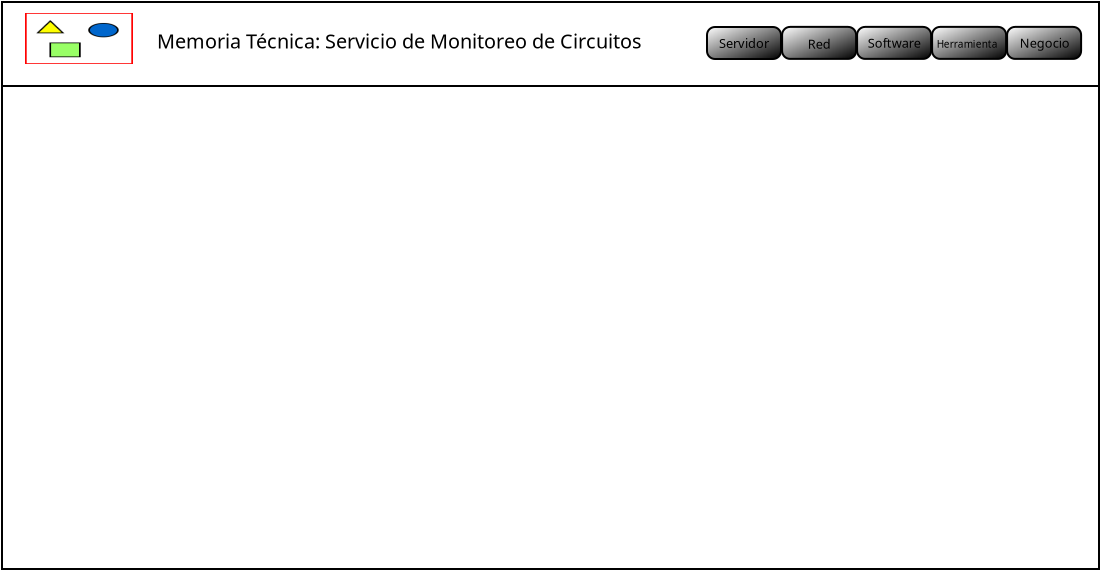<?xml version="1.0" encoding="UTF-8"?>
<dia:diagram xmlns:dia="http://www.lysator.liu.se/~alla/dia/">
  <dia:layer name="Fondo" visible="true" connectable="true">
    <dia:object type="Standard - Box" version="0" id="O0">
      <dia:attribute name="obj_pos">
        <dia:point val="16.7,7"/>
      </dia:attribute>
      <dia:attribute name="obj_bb">
        <dia:rectangle val="16.65,6.95;71.6,35.4"/>
      </dia:attribute>
      <dia:attribute name="elem_corner">
        <dia:point val="16.7,7"/>
      </dia:attribute>
      <dia:attribute name="elem_width">
        <dia:real val="54.85"/>
      </dia:attribute>
      <dia:attribute name="elem_height">
        <dia:real val="28.35"/>
      </dia:attribute>
      <dia:attribute name="show_background">
        <dia:boolean val="true"/>
      </dia:attribute>
    </dia:object>
  </dia:layer>
  <dia:layer name="Encabezado" visible="true" connectable="true" active="true">
    <dia:object type="Standard - Image" version="0" id="O1">
      <dia:attribute name="obj_pos">
        <dia:point val="17.85,7.55"/>
      </dia:attribute>
      <dia:attribute name="obj_bb">
        <dia:rectangle val="17.85,7.55;23.25,10.1"/>
      </dia:attribute>
      <dia:attribute name="elem_corner">
        <dia:point val="17.85,7.55"/>
      </dia:attribute>
      <dia:attribute name="elem_width">
        <dia:real val="5.4"/>
      </dia:attribute>
      <dia:attribute name="elem_height">
        <dia:real val="2.55"/>
      </dia:attribute>
      <dia:attribute name="draw_border">
        <dia:boolean val="false"/>
      </dia:attribute>
      <dia:attribute name="keep_aspect">
        <dia:boolean val="false"/>
      </dia:attribute>
      <dia:attribute name="file">
        <dia:string>#/home/jesusfuentesgalindo/Documentos/CACTI/Memoria Tecnica CACTI/WebContent/img/logoBestel.png#</dia:string>
      </dia:attribute>
    </dia:object>
    <dia:object type="Standard - Text" version="1" id="O2">
      <dia:attribute name="obj_pos">
        <dia:point val="24.45,9.325"/>
      </dia:attribute>
      <dia:attribute name="obj_bb">
        <dia:rectangle val="24.45,8.405;50.312,9.557"/>
      </dia:attribute>
      <dia:attribute name="text">
        <dia:composite type="text">
          <dia:attribute name="string">
            <dia:string>#Memoria Técnica: Servicio de Monitoreo de Circuitos#</dia:string>
          </dia:attribute>
          <dia:attribute name="font">
            <dia:font family="sans" style="0" name="Helvetica"/>
          </dia:attribute>
          <dia:attribute name="height">
            <dia:real val="1.238"/>
          </dia:attribute>
          <dia:attribute name="pos">
            <dia:point val="24.45,9.325"/>
          </dia:attribute>
          <dia:attribute name="color">
            <dia:color val="#000000ff"/>
          </dia:attribute>
          <dia:attribute name="alignment">
            <dia:enum val="0"/>
          </dia:attribute>
        </dia:composite>
      </dia:attribute>
      <dia:attribute name="valign">
        <dia:enum val="3"/>
      </dia:attribute>
    </dia:object>
    <dia:object type="Standard - Line" version="0" id="O3">
      <dia:attribute name="obj_pos">
        <dia:point val="71.5,11.2"/>
      </dia:attribute>
      <dia:attribute name="obj_bb">
        <dia:rectangle val="16.65,11.15;71.55,11.25"/>
      </dia:attribute>
      <dia:attribute name="conn_endpoints">
        <dia:point val="71.5,11.2"/>
        <dia:point val="16.7,11.2"/>
      </dia:attribute>
      <dia:attribute name="numcp">
        <dia:int val="1"/>
      </dia:attribute>
    </dia:object>
    <dia:group>
      <dia:attribute name="meta">
        <dia:composite type="dict"/>
      </dia:attribute>
      <dia:attribute name="matrix"/>
      <dia:object type="Standard - Box" version="0" id="O4">
        <dia:attribute name="obj_pos">
          <dia:point val="51.95,8.25"/>
        </dia:attribute>
        <dia:attribute name="obj_bb">
          <dia:rectangle val="51.9,8.2;55.7,9.9"/>
        </dia:attribute>
        <dia:attribute name="elem_corner">
          <dia:point val="51.95,8.25"/>
        </dia:attribute>
        <dia:attribute name="elem_width">
          <dia:real val="3.7"/>
        </dia:attribute>
        <dia:attribute name="elem_height">
          <dia:real val="1.6"/>
        </dia:attribute>
        <dia:attribute name="show_background">
          <dia:boolean val="true"/>
        </dia:attribute>
        <dia:attribute name="corner_radius">
          <dia:real val="0.4"/>
        </dia:attribute>
        <dia:attribute name="pattern">
          <dia:composite type="pattern">
            <dia:attribute name="data">
              <dia:composite type="color-stop">
                <dia:attribute name="offset">
                  <dia:real val="0"/>
                </dia:attribute>
                <dia:attribute name="color">
                  <dia:color val="#ffffffff"/>
                </dia:attribute>
              </dia:composite>
              <dia:composite type="color-stop">
                <dia:attribute name="offset">
                  <dia:real val="1"/>
                </dia:attribute>
                <dia:attribute name="color">
                  <dia:color val="#000000ff"/>
                </dia:attribute>
              </dia:composite>
            </dia:attribute>
            <dia:attribute name="gradient">
              <dia:int val="1"/>
            </dia:attribute>
            <dia:attribute name="flags">
              <dia:int val="0"/>
            </dia:attribute>
            <dia:attribute name="p1">
              <dia:point val="0,0"/>
            </dia:attribute>
            <dia:attribute name="p2">
              <dia:point val="1,1"/>
            </dia:attribute>
          </dia:composite>
        </dia:attribute>
      </dia:object>
      <dia:object type="Standard - Box" version="0" id="O5">
        <dia:attribute name="obj_pos">
          <dia:point val="55.705,8.245"/>
        </dia:attribute>
        <dia:attribute name="obj_bb">
          <dia:rectangle val="55.655,8.195;59.455,9.895"/>
        </dia:attribute>
        <dia:attribute name="elem_corner">
          <dia:point val="55.705,8.245"/>
        </dia:attribute>
        <dia:attribute name="elem_width">
          <dia:real val="3.7"/>
        </dia:attribute>
        <dia:attribute name="elem_height">
          <dia:real val="1.6"/>
        </dia:attribute>
        <dia:attribute name="show_background">
          <dia:boolean val="true"/>
        </dia:attribute>
        <dia:attribute name="corner_radius">
          <dia:real val="0.4"/>
        </dia:attribute>
        <dia:attribute name="pattern">
          <dia:composite type="pattern">
            <dia:attribute name="data">
              <dia:composite type="color-stop">
                <dia:attribute name="offset">
                  <dia:real val="0"/>
                </dia:attribute>
                <dia:attribute name="color">
                  <dia:color val="#ffffffff"/>
                </dia:attribute>
              </dia:composite>
              <dia:composite type="color-stop">
                <dia:attribute name="offset">
                  <dia:real val="1"/>
                </dia:attribute>
                <dia:attribute name="color">
                  <dia:color val="#000000ff"/>
                </dia:attribute>
              </dia:composite>
            </dia:attribute>
            <dia:attribute name="gradient">
              <dia:int val="1"/>
            </dia:attribute>
            <dia:attribute name="flags">
              <dia:int val="0"/>
            </dia:attribute>
            <dia:attribute name="p1">
              <dia:point val="0,0"/>
            </dia:attribute>
            <dia:attribute name="p2">
              <dia:point val="1,1"/>
            </dia:attribute>
          </dia:composite>
        </dia:attribute>
      </dia:object>
      <dia:object type="Standard - Box" version="0" id="O6">
        <dia:attribute name="obj_pos">
          <dia:point val="59.455,8.245"/>
        </dia:attribute>
        <dia:attribute name="obj_bb">
          <dia:rectangle val="59.405,8.195;63.205,9.895"/>
        </dia:attribute>
        <dia:attribute name="elem_corner">
          <dia:point val="59.455,8.245"/>
        </dia:attribute>
        <dia:attribute name="elem_width">
          <dia:real val="3.7"/>
        </dia:attribute>
        <dia:attribute name="elem_height">
          <dia:real val="1.6"/>
        </dia:attribute>
        <dia:attribute name="show_background">
          <dia:boolean val="true"/>
        </dia:attribute>
        <dia:attribute name="corner_radius">
          <dia:real val="0.4"/>
        </dia:attribute>
        <dia:attribute name="pattern">
          <dia:composite type="pattern">
            <dia:attribute name="data">
              <dia:composite type="color-stop">
                <dia:attribute name="offset">
                  <dia:real val="0"/>
                </dia:attribute>
                <dia:attribute name="color">
                  <dia:color val="#ffffffff"/>
                </dia:attribute>
              </dia:composite>
              <dia:composite type="color-stop">
                <dia:attribute name="offset">
                  <dia:real val="1"/>
                </dia:attribute>
                <dia:attribute name="color">
                  <dia:color val="#000000ff"/>
                </dia:attribute>
              </dia:composite>
            </dia:attribute>
            <dia:attribute name="gradient">
              <dia:int val="1"/>
            </dia:attribute>
            <dia:attribute name="flags">
              <dia:int val="0"/>
            </dia:attribute>
            <dia:attribute name="p1">
              <dia:point val="0,0"/>
            </dia:attribute>
            <dia:attribute name="p2">
              <dia:point val="1,1"/>
            </dia:attribute>
          </dia:composite>
        </dia:attribute>
      </dia:object>
      <dia:object type="Standard - Box" version="0" id="O7">
        <dia:attribute name="obj_pos">
          <dia:point val="63.205,8.245"/>
        </dia:attribute>
        <dia:attribute name="obj_bb">
          <dia:rectangle val="63.155,8.195;66.955,9.895"/>
        </dia:attribute>
        <dia:attribute name="elem_corner">
          <dia:point val="63.205,8.245"/>
        </dia:attribute>
        <dia:attribute name="elem_width">
          <dia:real val="3.7"/>
        </dia:attribute>
        <dia:attribute name="elem_height">
          <dia:real val="1.6"/>
        </dia:attribute>
        <dia:attribute name="show_background">
          <dia:boolean val="true"/>
        </dia:attribute>
        <dia:attribute name="corner_radius">
          <dia:real val="0.4"/>
        </dia:attribute>
        <dia:attribute name="pattern">
          <dia:composite type="pattern">
            <dia:attribute name="data">
              <dia:composite type="color-stop">
                <dia:attribute name="offset">
                  <dia:real val="0"/>
                </dia:attribute>
                <dia:attribute name="color">
                  <dia:color val="#ffffffff"/>
                </dia:attribute>
              </dia:composite>
              <dia:composite type="color-stop">
                <dia:attribute name="offset">
                  <dia:real val="1"/>
                </dia:attribute>
                <dia:attribute name="color">
                  <dia:color val="#000000ff"/>
                </dia:attribute>
              </dia:composite>
            </dia:attribute>
            <dia:attribute name="gradient">
              <dia:int val="1"/>
            </dia:attribute>
            <dia:attribute name="flags">
              <dia:int val="0"/>
            </dia:attribute>
            <dia:attribute name="p1">
              <dia:point val="0,0"/>
            </dia:attribute>
            <dia:attribute name="p2">
              <dia:point val="1,1"/>
            </dia:attribute>
          </dia:composite>
        </dia:attribute>
      </dia:object>
      <dia:object type="Standard - Box" version="0" id="O8">
        <dia:attribute name="obj_pos">
          <dia:point val="66.955,8.245"/>
        </dia:attribute>
        <dia:attribute name="obj_bb">
          <dia:rectangle val="66.905,8.195;70.705,9.895"/>
        </dia:attribute>
        <dia:attribute name="elem_corner">
          <dia:point val="66.955,8.245"/>
        </dia:attribute>
        <dia:attribute name="elem_width">
          <dia:real val="3.7"/>
        </dia:attribute>
        <dia:attribute name="elem_height">
          <dia:real val="1.6"/>
        </dia:attribute>
        <dia:attribute name="show_background">
          <dia:boolean val="true"/>
        </dia:attribute>
        <dia:attribute name="corner_radius">
          <dia:real val="0.4"/>
        </dia:attribute>
        <dia:attribute name="pattern">
          <dia:composite type="pattern">
            <dia:attribute name="data">
              <dia:composite type="color-stop">
                <dia:attribute name="offset">
                  <dia:real val="0"/>
                </dia:attribute>
                <dia:attribute name="color">
                  <dia:color val="#ffffffff"/>
                </dia:attribute>
              </dia:composite>
              <dia:composite type="color-stop">
                <dia:attribute name="offset">
                  <dia:real val="1"/>
                </dia:attribute>
                <dia:attribute name="color">
                  <dia:color val="#000000ff"/>
                </dia:attribute>
              </dia:composite>
            </dia:attribute>
            <dia:attribute name="gradient">
              <dia:int val="1"/>
            </dia:attribute>
            <dia:attribute name="flags">
              <dia:int val="0"/>
            </dia:attribute>
            <dia:attribute name="p1">
              <dia:point val="0,0"/>
            </dia:attribute>
            <dia:attribute name="p2">
              <dia:point val="1,1"/>
            </dia:attribute>
          </dia:composite>
        </dia:attribute>
      </dia:object>
      <dia:object type="Standard - Text" version="1" id="O9">
        <dia:attribute name="obj_pos">
          <dia:point val="52.55,9.3"/>
        </dia:attribute>
        <dia:attribute name="obj_bb">
          <dia:rectangle val="52.55,8.705;55.235,9.45"/>
        </dia:attribute>
        <dia:attribute name="text">
          <dia:composite type="text">
            <dia:attribute name="string">
              <dia:string>#Servidor#</dia:string>
            </dia:attribute>
            <dia:attribute name="font">
              <dia:font family="sans" style="0" name="Helvetica"/>
            </dia:attribute>
            <dia:attribute name="height">
              <dia:real val="0.8"/>
            </dia:attribute>
            <dia:attribute name="pos">
              <dia:point val="52.55,9.3"/>
            </dia:attribute>
            <dia:attribute name="color">
              <dia:color val="#000000ff"/>
            </dia:attribute>
            <dia:attribute name="alignment">
              <dia:enum val="0"/>
            </dia:attribute>
          </dia:composite>
        </dia:attribute>
        <dia:attribute name="valign">
          <dia:enum val="3"/>
        </dia:attribute>
      </dia:object>
      <dia:object type="Standard - Text" version="1" id="O10">
        <dia:attribute name="obj_pos">
          <dia:point val="56.985,9.34"/>
        </dia:attribute>
        <dia:attribute name="obj_bb">
          <dia:rectangle val="56.985,8.745;58.205,9.49"/>
        </dia:attribute>
        <dia:attribute name="text">
          <dia:composite type="text">
            <dia:attribute name="string">
              <dia:string>#Red#</dia:string>
            </dia:attribute>
            <dia:attribute name="font">
              <dia:font family="sans" style="0" name="Helvetica"/>
            </dia:attribute>
            <dia:attribute name="height">
              <dia:real val="0.8"/>
            </dia:attribute>
            <dia:attribute name="pos">
              <dia:point val="56.985,9.34"/>
            </dia:attribute>
            <dia:attribute name="color">
              <dia:color val="#000000ff"/>
            </dia:attribute>
            <dia:attribute name="alignment">
              <dia:enum val="0"/>
            </dia:attribute>
          </dia:composite>
        </dia:attribute>
        <dia:attribute name="valign">
          <dia:enum val="3"/>
        </dia:attribute>
      </dia:object>
      <dia:object type="Standard - Text" version="1" id="O11">
        <dia:attribute name="obj_pos">
          <dia:point val="59.985,9.29"/>
        </dia:attribute>
        <dia:attribute name="obj_bb">
          <dia:rectangle val="59.985,8.695;62.807,9.44"/>
        </dia:attribute>
        <dia:attribute name="text">
          <dia:composite type="text">
            <dia:attribute name="string">
              <dia:string>#Software#</dia:string>
            </dia:attribute>
            <dia:attribute name="font">
              <dia:font family="sans" style="0" name="Helvetica"/>
            </dia:attribute>
            <dia:attribute name="height">
              <dia:real val="0.8"/>
            </dia:attribute>
            <dia:attribute name="pos">
              <dia:point val="59.985,9.29"/>
            </dia:attribute>
            <dia:attribute name="color">
              <dia:color val="#000000ff"/>
            </dia:attribute>
            <dia:attribute name="alignment">
              <dia:enum val="0"/>
            </dia:attribute>
          </dia:composite>
        </dia:attribute>
        <dia:attribute name="valign">
          <dia:enum val="3"/>
        </dia:attribute>
      </dia:object>
      <dia:object type="Standard - Text" version="1" id="O12">
        <dia:attribute name="obj_pos">
          <dia:point val="63.435,9.29"/>
        </dia:attribute>
        <dia:attribute name="obj_bb">
          <dia:rectangle val="63.435,8.82;66.61,9.41"/>
        </dia:attribute>
        <dia:attribute name="text">
          <dia:composite type="text">
            <dia:attribute name="string">
              <dia:string>#Herramienta#</dia:string>
            </dia:attribute>
            <dia:attribute name="font">
              <dia:font family="sans" style="0" name="Helvetica"/>
            </dia:attribute>
            <dia:attribute name="height">
              <dia:real val="0.631"/>
            </dia:attribute>
            <dia:attribute name="pos">
              <dia:point val="63.435,9.29"/>
            </dia:attribute>
            <dia:attribute name="color">
              <dia:color val="#000000ff"/>
            </dia:attribute>
            <dia:attribute name="alignment">
              <dia:enum val="0"/>
            </dia:attribute>
          </dia:composite>
        </dia:attribute>
        <dia:attribute name="valign">
          <dia:enum val="3"/>
        </dia:attribute>
      </dia:object>
      <dia:object type="Standard - Text" version="1" id="O13">
        <dia:attribute name="obj_pos">
          <dia:point val="67.585,9.29"/>
        </dia:attribute>
        <dia:attribute name="obj_bb">
          <dia:rectangle val="67.585,8.695;70.183,9.44"/>
        </dia:attribute>
        <dia:attribute name="text">
          <dia:composite type="text">
            <dia:attribute name="string">
              <dia:string>#Negocio#</dia:string>
            </dia:attribute>
            <dia:attribute name="font">
              <dia:font family="sans" style="0" name="Helvetica"/>
            </dia:attribute>
            <dia:attribute name="height">
              <dia:real val="0.8"/>
            </dia:attribute>
            <dia:attribute name="pos">
              <dia:point val="67.585,9.29"/>
            </dia:attribute>
            <dia:attribute name="color">
              <dia:color val="#000000ff"/>
            </dia:attribute>
            <dia:attribute name="alignment">
              <dia:enum val="0"/>
            </dia:attribute>
          </dia:composite>
        </dia:attribute>
        <dia:attribute name="valign">
          <dia:enum val="3"/>
        </dia:attribute>
      </dia:object>
    </dia:group>
  </dia:layer>
</dia:diagram>

